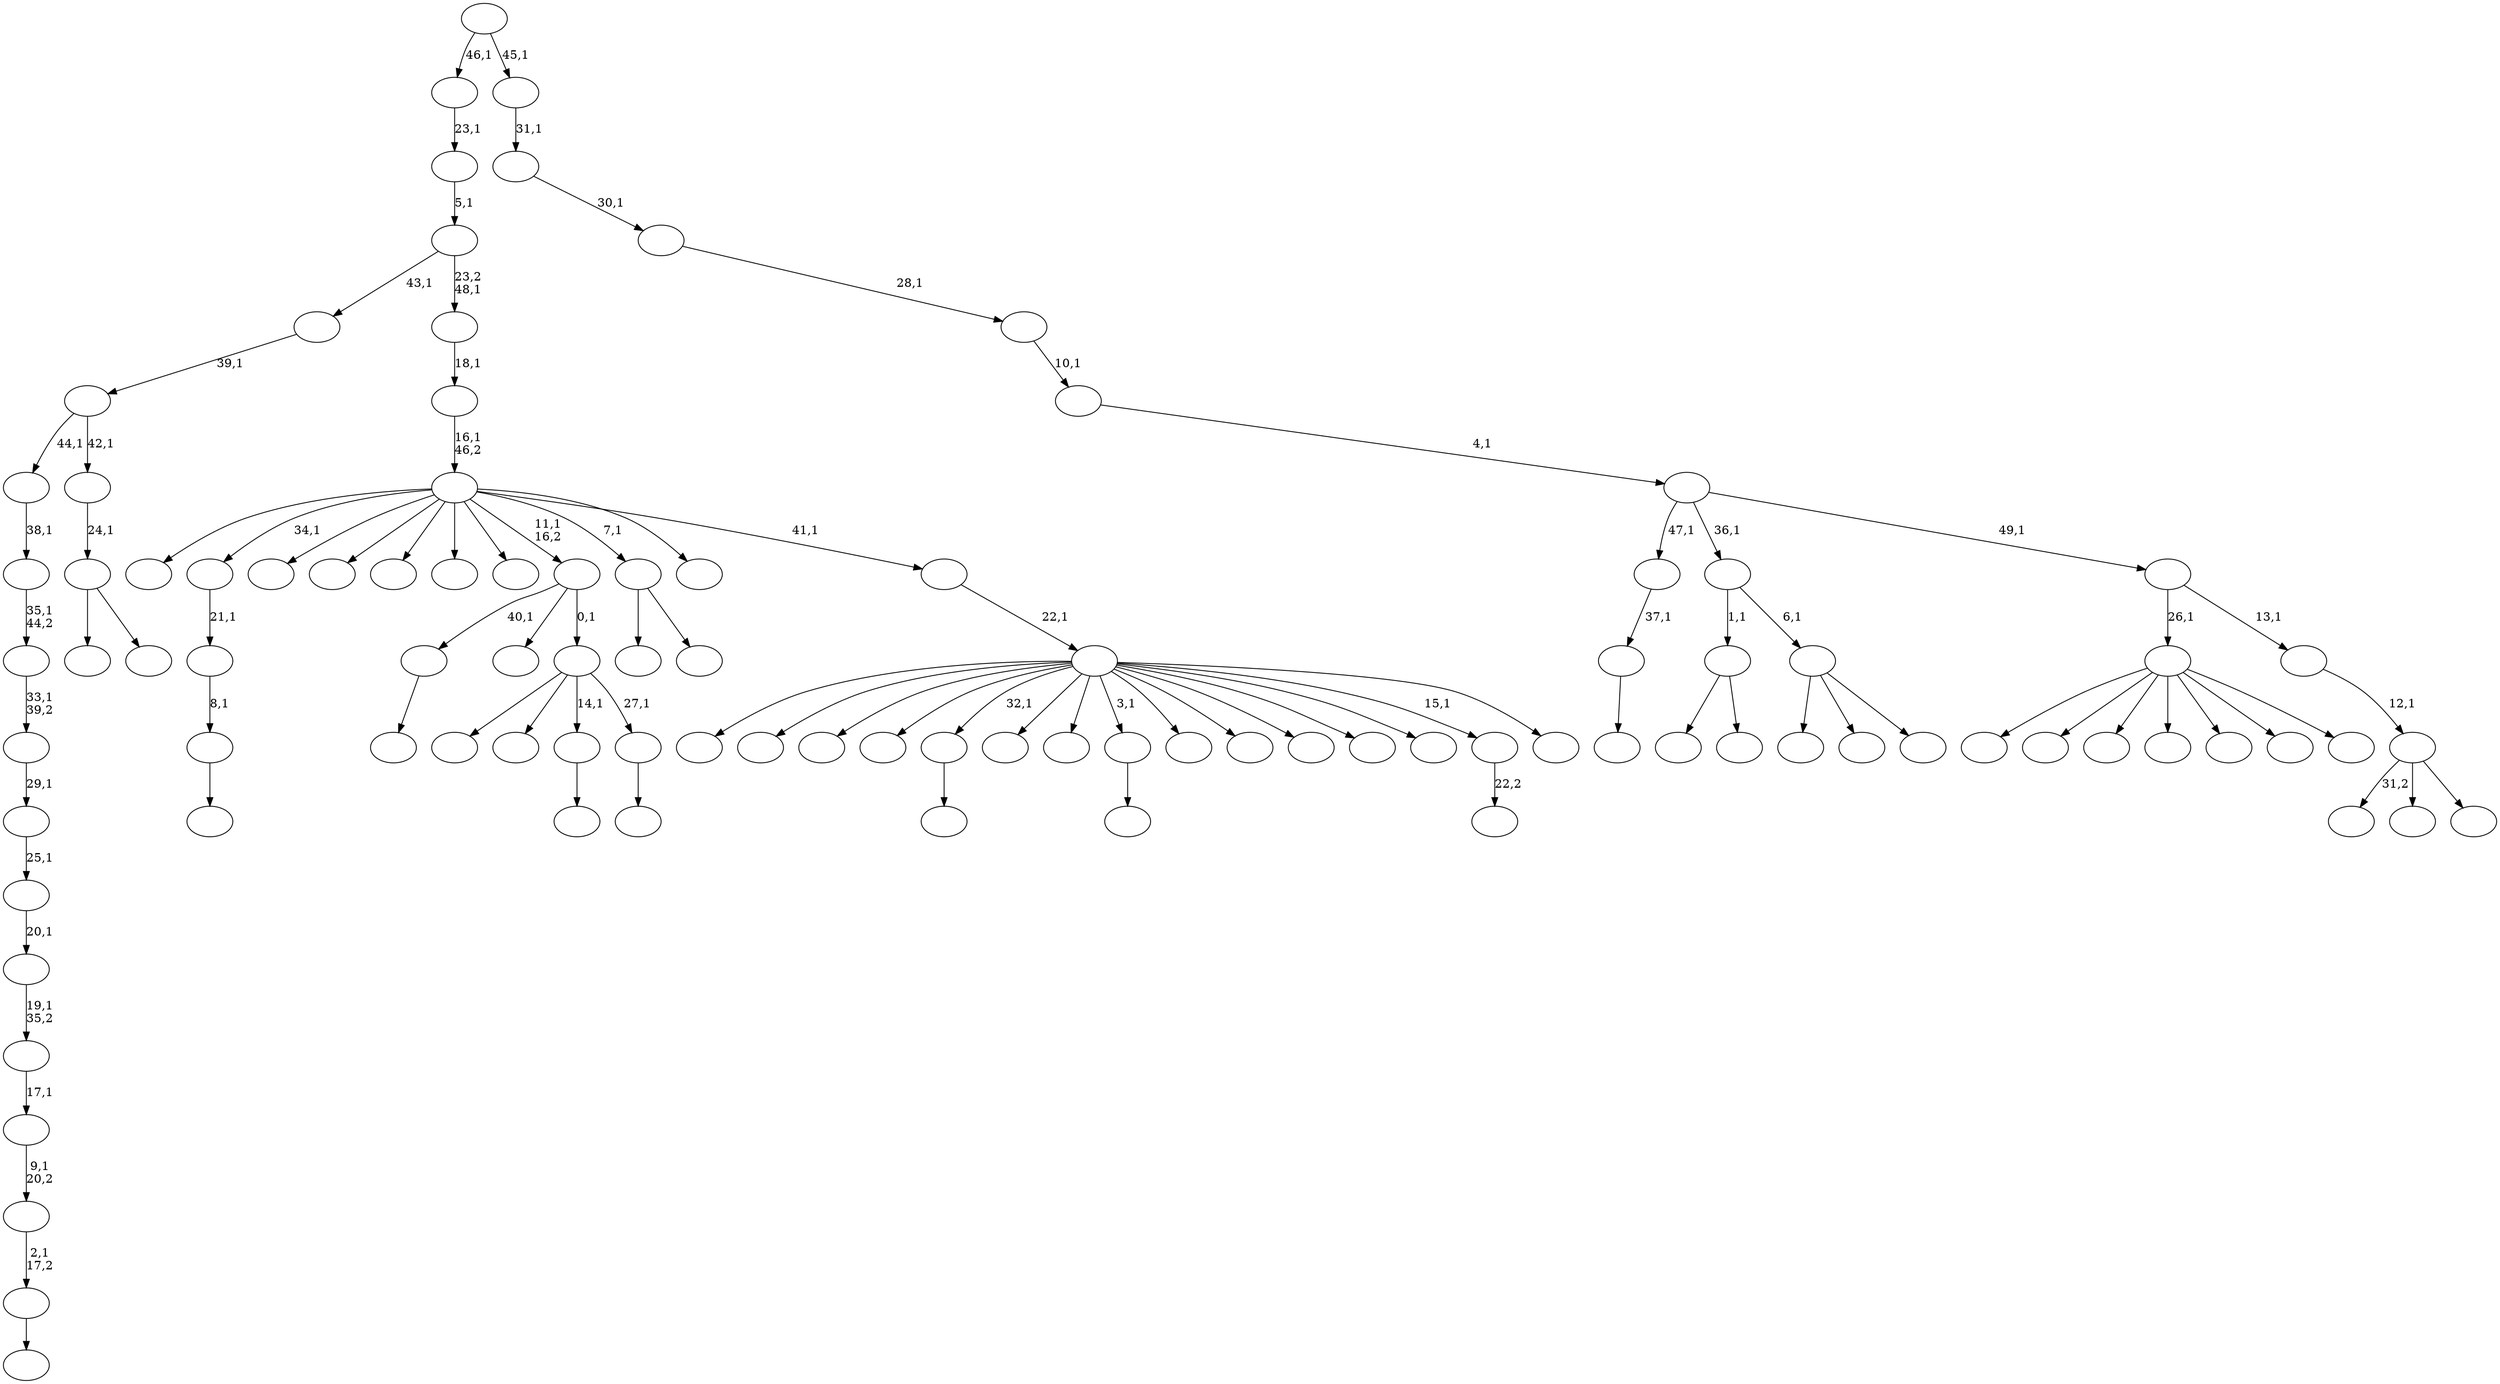 digraph T {
	100 [label=""]
	99 [label=""]
	98 [label=""]
	97 [label=""]
	96 [label=""]
	95 [label=""]
	94 [label=""]
	93 [label=""]
	92 [label=""]
	91 [label=""]
	90 [label=""]
	89 [label=""]
	88 [label=""]
	87 [label=""]
	86 [label=""]
	85 [label=""]
	84 [label=""]
	83 [label=""]
	82 [label=""]
	81 [label=""]
	80 [label=""]
	79 [label=""]
	78 [label=""]
	77 [label=""]
	76 [label=""]
	75 [label=""]
	74 [label=""]
	73 [label=""]
	72 [label=""]
	71 [label=""]
	70 [label=""]
	69 [label=""]
	68 [label=""]
	67 [label=""]
	66 [label=""]
	65 [label=""]
	64 [label=""]
	63 [label=""]
	62 [label=""]
	61 [label=""]
	60 [label=""]
	59 [label=""]
	58 [label=""]
	57 [label=""]
	56 [label=""]
	55 [label=""]
	54 [label=""]
	53 [label=""]
	52 [label=""]
	51 [label=""]
	50 [label=""]
	49 [label=""]
	48 [label=""]
	47 [label=""]
	46 [label=""]
	45 [label=""]
	44 [label=""]
	43 [label=""]
	42 [label=""]
	41 [label=""]
	40 [label=""]
	39 [label=""]
	38 [label=""]
	37 [label=""]
	36 [label=""]
	35 [label=""]
	34 [label=""]
	33 [label=""]
	32 [label=""]
	31 [label=""]
	30 [label=""]
	29 [label=""]
	28 [label=""]
	27 [label=""]
	26 [label=""]
	25 [label=""]
	24 [label=""]
	23 [label=""]
	22 [label=""]
	21 [label=""]
	20 [label=""]
	19 [label=""]
	18 [label=""]
	17 [label=""]
	16 [label=""]
	15 [label=""]
	14 [label=""]
	13 [label=""]
	12 [label=""]
	11 [label=""]
	10 [label=""]
	9 [label=""]
	8 [label=""]
	7 [label=""]
	6 [label=""]
	5 [label=""]
	4 [label=""]
	3 [label=""]
	2 [label=""]
	1 [label=""]
	0 [label=""]
	98 -> 99 [label=""]
	97 -> 98 [label="8,1"]
	96 -> 97 [label="21,1"]
	91 -> 92 [label=""]
	90 -> 91 [label="2,1\n17,2"]
	89 -> 90 [label="9,1\n20,2"]
	88 -> 89 [label="17,1"]
	87 -> 88 [label="19,1\n35,2"]
	86 -> 87 [label="20,1"]
	85 -> 86 [label="25,1"]
	84 -> 85 [label="29,1"]
	83 -> 84 [label="33,1\n39,2"]
	82 -> 83 [label="35,1\n44,2"]
	81 -> 82 [label="38,1"]
	72 -> 73 [label=""]
	64 -> 65 [label=""]
	61 -> 78 [label=""]
	61 -> 62 [label=""]
	59 -> 60 [label=""]
	54 -> 55 [label=""]
	52 -> 53 [label=""]
	51 -> 52 [label="37,1"]
	44 -> 45 [label=""]
	43 -> 69 [label=""]
	43 -> 68 [label=""]
	43 -> 54 [label="14,1"]
	43 -> 44 [label="27,1"]
	42 -> 64 [label="40,1"]
	42 -> 47 [label=""]
	42 -> 43 [label="0,1"]
	39 -> 94 [label=""]
	39 -> 80 [label=""]
	39 -> 40 [label=""]
	38 -> 61 [label="1,1"]
	38 -> 39 [label="6,1"]
	36 -> 50 [label=""]
	36 -> 37 [label=""]
	35 -> 36 [label="24,1"]
	34 -> 81 [label="44,1"]
	34 -> 35 [label="42,1"]
	33 -> 34 [label="39,1"]
	31 -> 48 [label=""]
	31 -> 32 [label=""]
	22 -> 23 [label="22,2"]
	20 -> 93 [label=""]
	20 -> 57 [label=""]
	20 -> 56 [label=""]
	20 -> 30 [label=""]
	20 -> 29 [label=""]
	20 -> 24 [label=""]
	20 -> 21 [label=""]
	18 -> 95 [label=""]
	18 -> 76 [label=""]
	18 -> 75 [label=""]
	18 -> 74 [label=""]
	18 -> 72 [label="32,1"]
	18 -> 70 [label=""]
	18 -> 66 [label=""]
	18 -> 59 [label="3,1"]
	18 -> 58 [label=""]
	18 -> 46 [label=""]
	18 -> 41 [label=""]
	18 -> 28 [label=""]
	18 -> 27 [label=""]
	18 -> 22 [label="15,1"]
	18 -> 19 [label=""]
	17 -> 18 [label="22,1"]
	16 -> 100 [label=""]
	16 -> 96 [label="34,1"]
	16 -> 77 [label=""]
	16 -> 71 [label=""]
	16 -> 67 [label=""]
	16 -> 63 [label=""]
	16 -> 49 [label=""]
	16 -> 42 [label="11,1\n16,2"]
	16 -> 31 [label="7,1"]
	16 -> 25 [label=""]
	16 -> 17 [label="41,1"]
	15 -> 16 [label="16,1\n46,2"]
	14 -> 15 [label="18,1"]
	13 -> 33 [label="43,1"]
	13 -> 14 [label="23,2\n48,1"]
	12 -> 13 [label="5,1"]
	11 -> 12 [label="23,1"]
	9 -> 79 [label="31,2"]
	9 -> 26 [label=""]
	9 -> 10 [label=""]
	8 -> 9 [label="12,1"]
	7 -> 20 [label="26,1"]
	7 -> 8 [label="13,1"]
	6 -> 51 [label="47,1"]
	6 -> 38 [label="36,1"]
	6 -> 7 [label="49,1"]
	5 -> 6 [label="4,1"]
	4 -> 5 [label="10,1"]
	3 -> 4 [label="28,1"]
	2 -> 3 [label="30,1"]
	1 -> 2 [label="31,1"]
	0 -> 11 [label="46,1"]
	0 -> 1 [label="45,1"]
}
